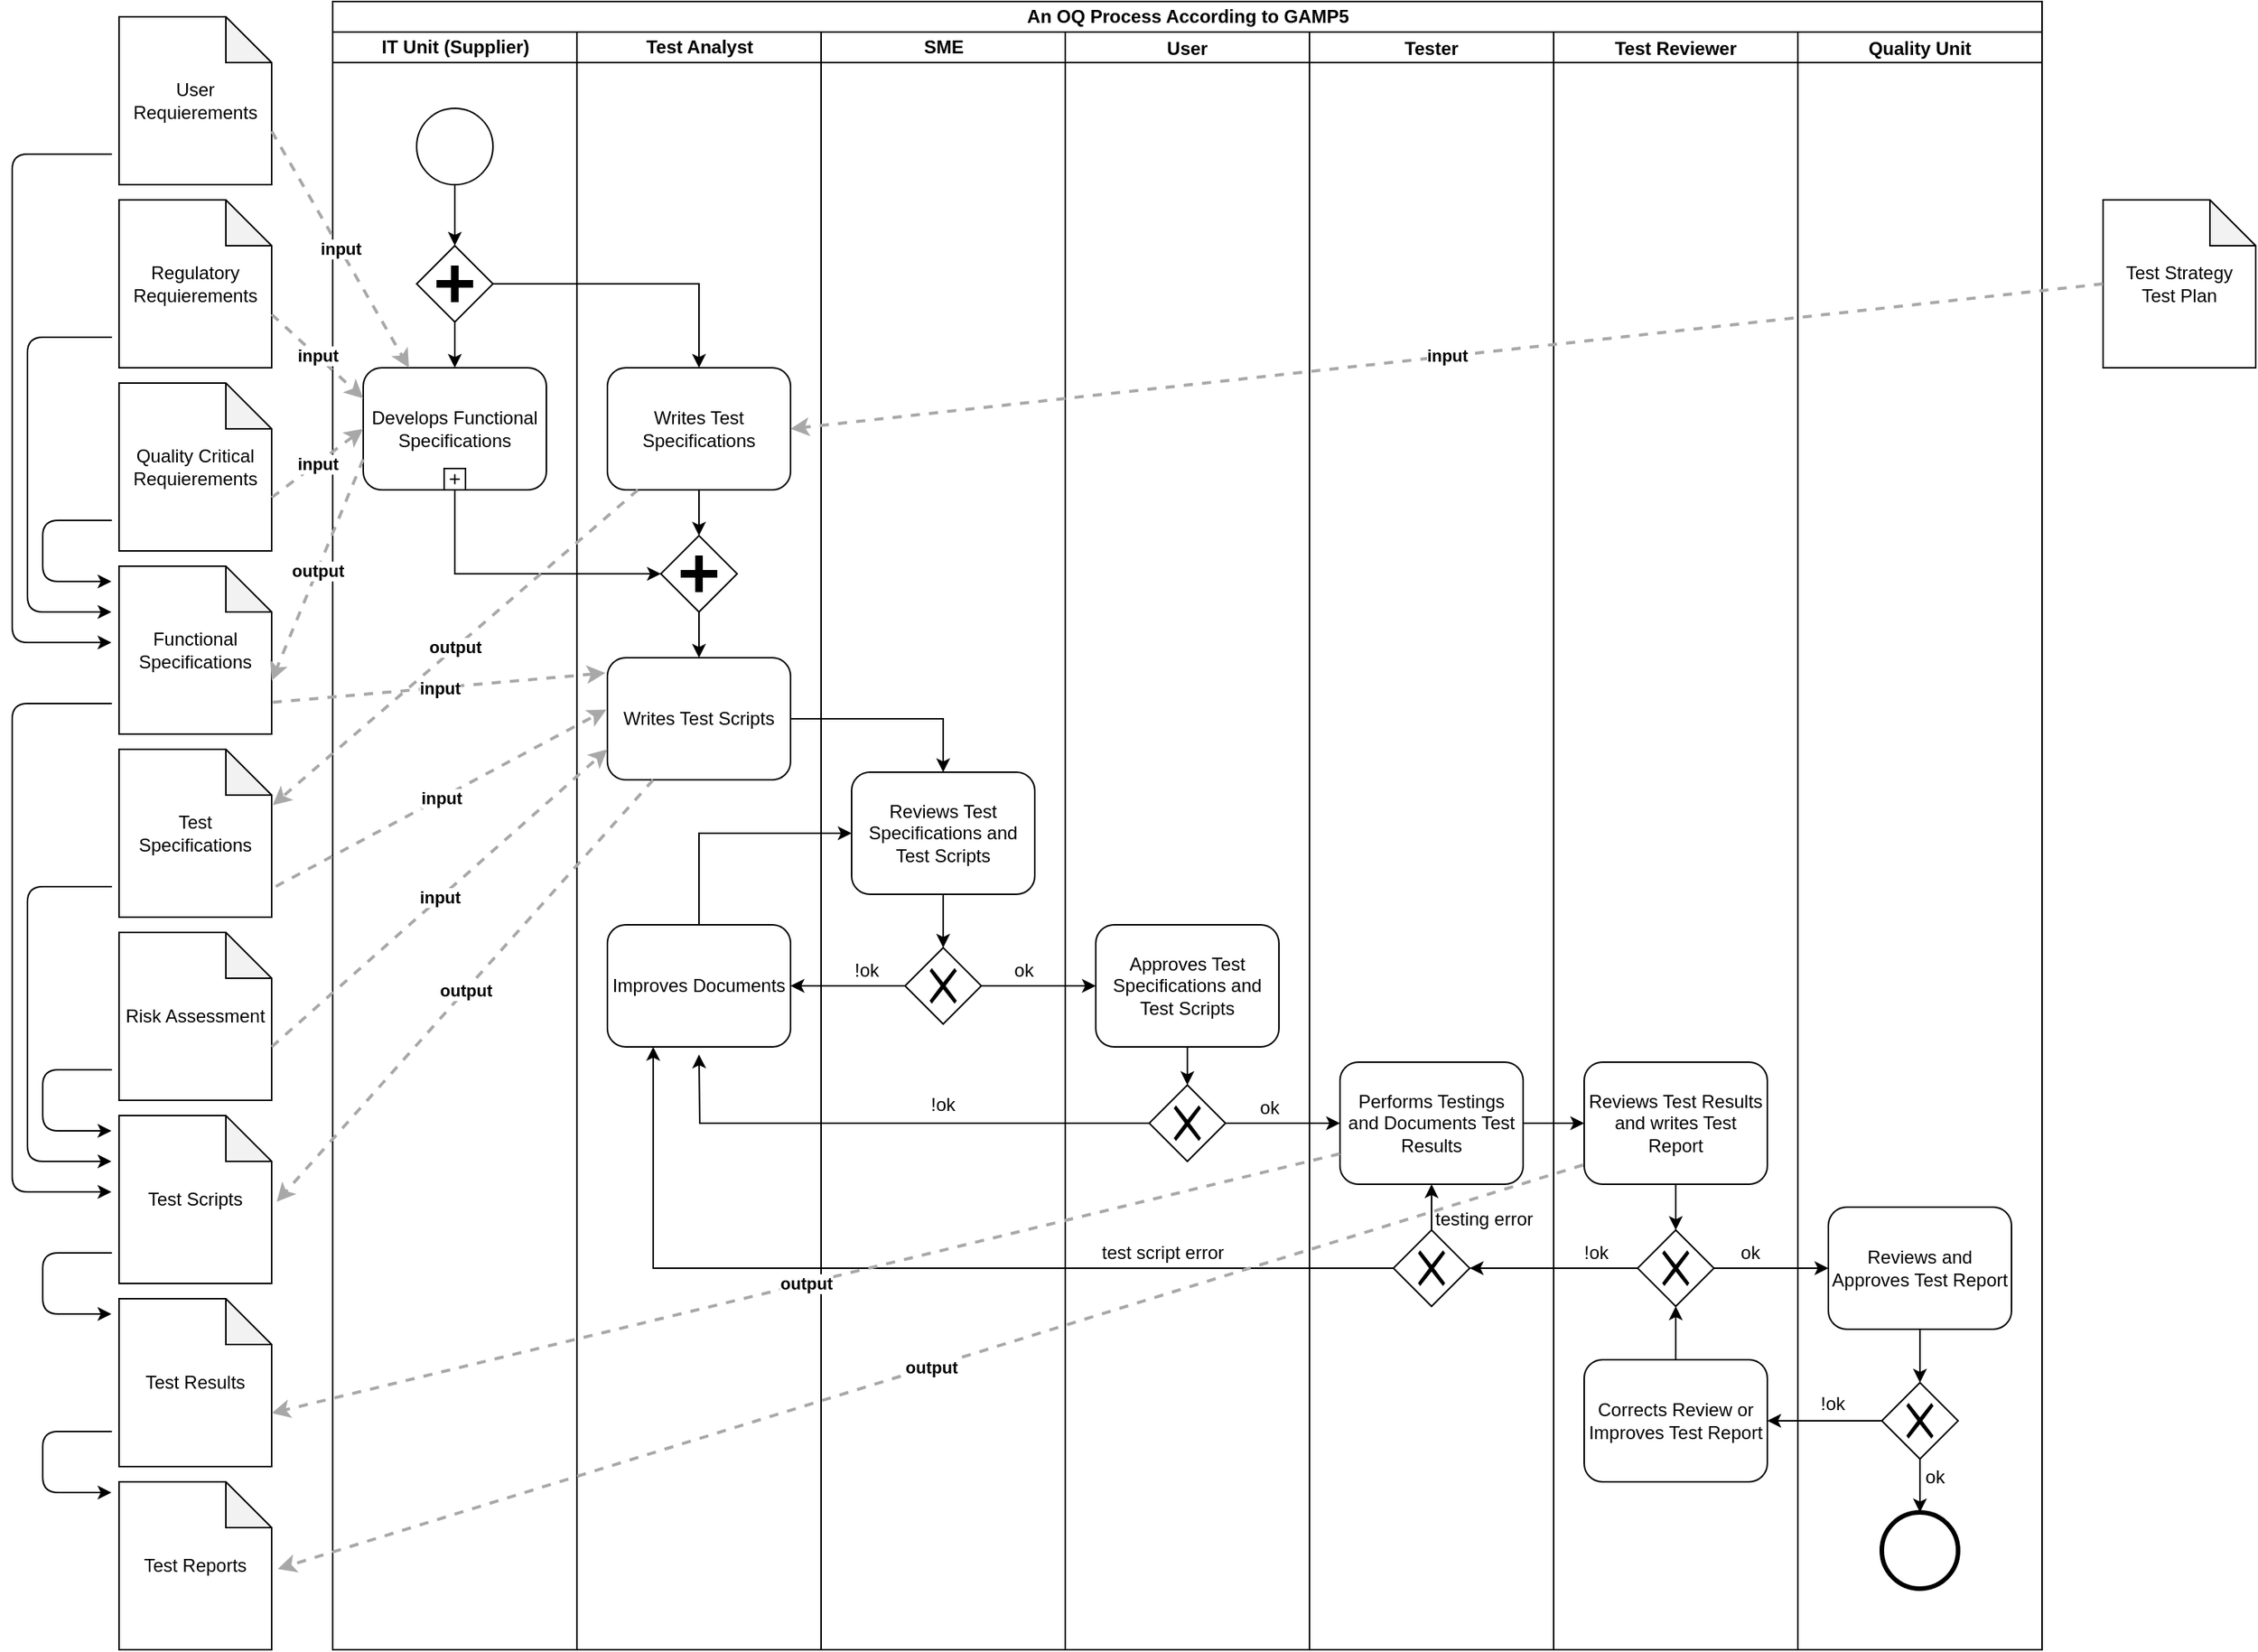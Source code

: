 <mxfile version="13.0.1" type="device"><diagram id="sQub4tKhYSegMkKwUIGm" name="Page-1"><mxGraphModel dx="1771" dy="957" grid="1" gridSize="10" guides="1" tooltips="1" connect="1" arrows="1" fold="1" page="1" pageScale="1" pageWidth="827" pageHeight="1169" math="0" shadow="0"><root><mxCell id="0"/><mxCell id="1" parent="0"/><mxCell id="os1-rkKG8U4TN4HvzMbt-12" value="An OQ Process According to GAMP5" style="swimlane;html=1;childLayout=stackLayout;resizeParent=1;resizeParentMax=0;startSize=20;" parent="1" vertex="1"><mxGeometry x="280" y="40" width="1120" height="1080" as="geometry"/></mxCell><mxCell id="os1-rkKG8U4TN4HvzMbt-13" value="IT Unit (Supplier)" style="swimlane;html=1;startSize=20;" parent="os1-rkKG8U4TN4HvzMbt-12" vertex="1"><mxGeometry y="20" width="160" height="1060" as="geometry"/></mxCell><mxCell id="os1-rkKG8U4TN4HvzMbt-47" style="edgeStyle=orthogonalEdgeStyle;rounded=0;orthogonalLoop=1;jettySize=auto;html=1;exitX=0.5;exitY=1;exitDx=0;exitDy=0;entryX=0.5;entryY=0;entryDx=0;entryDy=0;" parent="os1-rkKG8U4TN4HvzMbt-13" source="os1-rkKG8U4TN4HvzMbt-45" edge="1"><mxGeometry relative="1" as="geometry"><mxPoint x="80" y="220" as="targetPoint"/></mxGeometry></mxCell><mxCell id="os1-rkKG8U4TN4HvzMbt-45" value="" style="shape=mxgraph.bpmn.shape;html=1;verticalLabelPosition=bottom;labelBackgroundColor=#ffffff;verticalAlign=top;align=center;perimeter=rhombusPerimeter;background=gateway;outlineConnect=0;outline=none;symbol=parallelGw;" parent="os1-rkKG8U4TN4HvzMbt-13" vertex="1"><mxGeometry x="55" y="140" width="50" height="50" as="geometry"/></mxCell><mxCell id="os1-rkKG8U4TN4HvzMbt-46" style="edgeStyle=orthogonalEdgeStyle;rounded=0;orthogonalLoop=1;jettySize=auto;html=1;entryX=0.5;entryY=0;entryDx=0;entryDy=0;" parent="os1-rkKG8U4TN4HvzMbt-13" source="os1-rkKG8U4TN4HvzMbt-42" target="os1-rkKG8U4TN4HvzMbt-45" edge="1"><mxGeometry relative="1" as="geometry"/></mxCell><mxCell id="os1-rkKG8U4TN4HvzMbt-42" value="" style="shape=mxgraph.bpmn.shape;html=1;verticalLabelPosition=bottom;labelBackgroundColor=#ffffff;verticalAlign=top;align=center;perimeter=ellipsePerimeter;outlineConnect=0;outline=standard;symbol=general;" parent="os1-rkKG8U4TN4HvzMbt-13" vertex="1"><mxGeometry x="55" y="50" width="50" height="50" as="geometry"/></mxCell><mxCell id="OOtf2sbLGcQamr6n1PJp-8" value="Develops Functional Specifications" style="html=1;whiteSpace=wrap;rounded=1;dropTarget=0;" parent="os1-rkKG8U4TN4HvzMbt-13" vertex="1"><mxGeometry x="20" y="220" width="120" height="80" as="geometry"/></mxCell><mxCell id="OOtf2sbLGcQamr6n1PJp-9" value="" style="html=1;shape=plus;outlineConnect=0;" parent="OOtf2sbLGcQamr6n1PJp-8" vertex="1"><mxGeometry x="0.5" y="1" width="14" height="14" relative="1" as="geometry"><mxPoint x="-7" y="-14" as="offset"/></mxGeometry></mxCell><mxCell id="os1-rkKG8U4TN4HvzMbt-14" value="Test Analyst" style="swimlane;html=1;startSize=20;" parent="os1-rkKG8U4TN4HvzMbt-12" vertex="1"><mxGeometry x="160" y="20" width="160" height="1060" as="geometry"/></mxCell><mxCell id="os1-rkKG8U4TN4HvzMbt-51" style="edgeStyle=orthogonalEdgeStyle;rounded=0;orthogonalLoop=1;jettySize=auto;html=1;exitX=0.5;exitY=1;exitDx=0;exitDy=0;entryX=0.5;entryY=0;entryDx=0;entryDy=0;" parent="os1-rkKG8U4TN4HvzMbt-14" source="os1-rkKG8U4TN4HvzMbt-32" target="os1-rkKG8U4TN4HvzMbt-49" edge="1"><mxGeometry relative="1" as="geometry"/></mxCell><mxCell id="os1-rkKG8U4TN4HvzMbt-41" value="Writes Test Scripts" style="shape=ext;rounded=1;html=1;whiteSpace=wrap;" parent="os1-rkKG8U4TN4HvzMbt-14" vertex="1"><mxGeometry x="20" y="410" width="120" height="80" as="geometry"/></mxCell><mxCell id="os1-rkKG8U4TN4HvzMbt-32" value="Writes Test Specifications" style="shape=ext;rounded=1;html=1;whiteSpace=wrap;" parent="os1-rkKG8U4TN4HvzMbt-14" vertex="1"><mxGeometry x="20" y="220" width="120" height="80" as="geometry"/></mxCell><mxCell id="os1-rkKG8U4TN4HvzMbt-52" style="edgeStyle=orthogonalEdgeStyle;rounded=0;orthogonalLoop=1;jettySize=auto;html=1;entryX=0.5;entryY=0;entryDx=0;entryDy=0;" parent="os1-rkKG8U4TN4HvzMbt-14" source="os1-rkKG8U4TN4HvzMbt-49" target="os1-rkKG8U4TN4HvzMbt-41" edge="1"><mxGeometry relative="1" as="geometry"/></mxCell><mxCell id="os1-rkKG8U4TN4HvzMbt-49" value="" style="shape=mxgraph.bpmn.shape;html=1;verticalLabelPosition=bottom;labelBackgroundColor=#ffffff;verticalAlign=top;align=center;perimeter=rhombusPerimeter;background=gateway;outlineConnect=0;outline=none;symbol=parallelGw;" parent="os1-rkKG8U4TN4HvzMbt-14" vertex="1"><mxGeometry x="55" y="330" width="50" height="50" as="geometry"/></mxCell><mxCell id="os1-rkKG8U4TN4HvzMbt-71" value="Improves Documents" style="shape=ext;rounded=1;html=1;whiteSpace=wrap;" parent="os1-rkKG8U4TN4HvzMbt-14" vertex="1"><mxGeometry x="20" y="585" width="120" height="80" as="geometry"/></mxCell><mxCell id="os1-rkKG8U4TN4HvzMbt-15" value="SME" style="swimlane;html=1;startSize=20;" parent="os1-rkKG8U4TN4HvzMbt-12" vertex="1"><mxGeometry x="320" y="20" width="160" height="1060" as="geometry"/></mxCell><mxCell id="os1-rkKG8U4TN4HvzMbt-69" style="edgeStyle=orthogonalEdgeStyle;rounded=0;orthogonalLoop=1;jettySize=auto;html=1;exitX=0.5;exitY=1;exitDx=0;exitDy=0;entryX=0.5;entryY=0;entryDx=0;entryDy=0;" parent="os1-rkKG8U4TN4HvzMbt-15" source="os1-rkKG8U4TN4HvzMbt-53" target="os1-rkKG8U4TN4HvzMbt-67" edge="1"><mxGeometry relative="1" as="geometry"/></mxCell><mxCell id="os1-rkKG8U4TN4HvzMbt-75" value="!ok" style="text;html=1;strokeColor=none;fillColor=none;align=center;verticalAlign=middle;whiteSpace=wrap;rounded=0;" parent="os1-rkKG8U4TN4HvzMbt-15" vertex="1"><mxGeometry x="10" y="605" width="40" height="20" as="geometry"/></mxCell><mxCell id="os1-rkKG8U4TN4HvzMbt-80" value="!ok" style="text;html=1;strokeColor=none;fillColor=none;align=center;verticalAlign=middle;whiteSpace=wrap;rounded=0;" parent="os1-rkKG8U4TN4HvzMbt-15" vertex="1"><mxGeometry x="60" y="693" width="40" height="20" as="geometry"/></mxCell><mxCell id="os1-rkKG8U4TN4HvzMbt-53" value="Reviews Test Specifications and Test Scripts" style="shape=ext;rounded=1;html=1;whiteSpace=wrap;" parent="os1-rkKG8U4TN4HvzMbt-15" vertex="1"><mxGeometry x="20" y="485" width="120" height="80" as="geometry"/></mxCell><mxCell id="os1-rkKG8U4TN4HvzMbt-67" value="" style="shape=mxgraph.bpmn.shape;html=1;verticalLabelPosition=bottom;labelBackgroundColor=#ffffff;verticalAlign=top;align=center;perimeter=rhombusPerimeter;background=gateway;outlineConnect=0;outline=none;symbol=exclusiveGw;" parent="os1-rkKG8U4TN4HvzMbt-15" vertex="1"><mxGeometry x="55" y="600" width="50" height="50" as="geometry"/></mxCell><mxCell id="os1-rkKG8U4TN4HvzMbt-74" value="ok" style="text;html=1;strokeColor=none;fillColor=none;align=center;verticalAlign=middle;whiteSpace=wrap;rounded=0;" parent="os1-rkKG8U4TN4HvzMbt-15" vertex="1"><mxGeometry x="113" y="605" width="40" height="20" as="geometry"/></mxCell><mxCell id="os1-rkKG8U4TN4HvzMbt-17" value="User" style="swimlane;startSize=20;" parent="os1-rkKG8U4TN4HvzMbt-12" vertex="1"><mxGeometry x="480" y="20" width="160" height="1060" as="geometry"/></mxCell><mxCell id="os1-rkKG8U4TN4HvzMbt-78" style="edgeStyle=orthogonalEdgeStyle;rounded=0;orthogonalLoop=1;jettySize=auto;html=1;exitX=0.5;exitY=1;exitDx=0;exitDy=0;entryX=0.5;entryY=0;entryDx=0;entryDy=0;" parent="os1-rkKG8U4TN4HvzMbt-17" source="os1-rkKG8U4TN4HvzMbt-55" target="os1-rkKG8U4TN4HvzMbt-77" edge="1"><mxGeometry relative="1" as="geometry"/></mxCell><mxCell id="os1-rkKG8U4TN4HvzMbt-55" value="Approves Test Specifications and Test Scripts" style="shape=ext;rounded=1;html=1;whiteSpace=wrap;" parent="os1-rkKG8U4TN4HvzMbt-17" vertex="1"><mxGeometry x="20" y="585" width="120" height="80" as="geometry"/></mxCell><mxCell id="os1-rkKG8U4TN4HvzMbt-77" value="" style="shape=mxgraph.bpmn.shape;html=1;verticalLabelPosition=bottom;labelBackgroundColor=#ffffff;verticalAlign=top;align=center;perimeter=rhombusPerimeter;background=gateway;outlineConnect=0;outline=none;symbol=exclusiveGw;" parent="os1-rkKG8U4TN4HvzMbt-17" vertex="1"><mxGeometry x="55" y="690" width="50" height="50" as="geometry"/></mxCell><mxCell id="os1-rkKG8U4TN4HvzMbt-93" value="test script error" style="text;html=1;strokeColor=none;fillColor=none;align=center;verticalAlign=middle;whiteSpace=wrap;rounded=0;" parent="os1-rkKG8U4TN4HvzMbt-17" vertex="1"><mxGeometry x="14" y="790" width="100" height="20" as="geometry"/></mxCell><mxCell id="os1-rkKG8U4TN4HvzMbt-82" value="ok" style="text;html=1;strokeColor=none;fillColor=none;align=center;verticalAlign=middle;whiteSpace=wrap;rounded=0;" parent="os1-rkKG8U4TN4HvzMbt-17" vertex="1"><mxGeometry x="114" y="695" width="40" height="20" as="geometry"/></mxCell><mxCell id="os1-rkKG8U4TN4HvzMbt-20" value="Tester" style="swimlane;startSize=20;" parent="os1-rkKG8U4TN4HvzMbt-12" vertex="1"><mxGeometry x="640" y="20" width="160" height="1060" as="geometry"/></mxCell><mxCell id="os1-rkKG8U4TN4HvzMbt-90" style="edgeStyle=orthogonalEdgeStyle;rounded=0;orthogonalLoop=1;jettySize=auto;html=1;entryX=0.5;entryY=1;entryDx=0;entryDy=0;" parent="os1-rkKG8U4TN4HvzMbt-20" source="os1-rkKG8U4TN4HvzMbt-85" target="os1-rkKG8U4TN4HvzMbt-57" edge="1"><mxGeometry relative="1" as="geometry"/></mxCell><mxCell id="os1-rkKG8U4TN4HvzMbt-57" value="Performs Testings and Documents Test Results" style="shape=ext;rounded=1;html=1;whiteSpace=wrap;" parent="os1-rkKG8U4TN4HvzMbt-20" vertex="1"><mxGeometry x="20" y="675" width="120" height="80" as="geometry"/></mxCell><mxCell id="os1-rkKG8U4TN4HvzMbt-85" value="" style="shape=mxgraph.bpmn.shape;html=1;verticalLabelPosition=bottom;labelBackgroundColor=#ffffff;verticalAlign=top;align=center;perimeter=rhombusPerimeter;background=gateway;outlineConnect=0;outline=none;symbol=exclusiveGw;" parent="os1-rkKG8U4TN4HvzMbt-20" vertex="1"><mxGeometry x="55" y="785" width="50" height="50" as="geometry"/></mxCell><mxCell id="os1-rkKG8U4TN4HvzMbt-91" value="testing error" style="text;html=1;strokeColor=none;fillColor=none;align=center;verticalAlign=middle;whiteSpace=wrap;rounded=0;" parent="os1-rkKG8U4TN4HvzMbt-20" vertex="1"><mxGeometry x="79" y="768" width="71" height="20" as="geometry"/></mxCell><mxCell id="os1-rkKG8U4TN4HvzMbt-25" value="Test Reviewer" style="swimlane;startSize=20;" parent="os1-rkKG8U4TN4HvzMbt-12" vertex="1"><mxGeometry x="800" y="20" width="160" height="1060" as="geometry"/></mxCell><mxCell id="os1-rkKG8U4TN4HvzMbt-84" style="edgeStyle=orthogonalEdgeStyle;rounded=0;orthogonalLoop=1;jettySize=auto;html=1;entryX=0.5;entryY=0;entryDx=0;entryDy=0;" parent="os1-rkKG8U4TN4HvzMbt-25" source="os1-rkKG8U4TN4HvzMbt-64" target="os1-rkKG8U4TN4HvzMbt-83" edge="1"><mxGeometry relative="1" as="geometry"/></mxCell><mxCell id="os1-rkKG8U4TN4HvzMbt-94" value="!ok" style="text;html=1;strokeColor=none;fillColor=none;align=center;verticalAlign=middle;whiteSpace=wrap;rounded=0;" parent="os1-rkKG8U4TN4HvzMbt-25" vertex="1"><mxGeometry x="8" y="790" width="40" height="20" as="geometry"/></mxCell><mxCell id="os1-rkKG8U4TN4HvzMbt-100" value="Corrects Review or Improves Test Report" style="shape=ext;rounded=1;html=1;whiteSpace=wrap;" parent="os1-rkKG8U4TN4HvzMbt-25" vertex="1"><mxGeometry x="20" y="870" width="120" height="80" as="geometry"/></mxCell><mxCell id="os1-rkKG8U4TN4HvzMbt-64" value="Reviews Test Results and writes Test Report" style="shape=ext;rounded=1;html=1;whiteSpace=wrap;" parent="os1-rkKG8U4TN4HvzMbt-25" vertex="1"><mxGeometry x="20" y="675" width="120" height="80" as="geometry"/></mxCell><mxCell id="os1-rkKG8U4TN4HvzMbt-102" style="edgeStyle=orthogonalEdgeStyle;rounded=0;orthogonalLoop=1;jettySize=auto;html=1;exitX=0.5;exitY=0;exitDx=0;exitDy=0;entryX=0.5;entryY=1;entryDx=0;entryDy=0;" parent="os1-rkKG8U4TN4HvzMbt-25" source="os1-rkKG8U4TN4HvzMbt-100" target="os1-rkKG8U4TN4HvzMbt-83" edge="1"><mxGeometry relative="1" as="geometry"/></mxCell><mxCell id="os1-rkKG8U4TN4HvzMbt-83" value="" style="shape=mxgraph.bpmn.shape;html=1;verticalLabelPosition=bottom;labelBackgroundColor=#ffffff;verticalAlign=top;align=center;perimeter=rhombusPerimeter;background=gateway;outlineConnect=0;outline=none;symbol=exclusiveGw;" parent="os1-rkKG8U4TN4HvzMbt-25" vertex="1"><mxGeometry x="55" y="785" width="50" height="50" as="geometry"/></mxCell><mxCell id="os1-rkKG8U4TN4HvzMbt-88" value="ok" style="text;html=1;strokeColor=none;fillColor=none;align=center;verticalAlign=middle;whiteSpace=wrap;rounded=0;" parent="os1-rkKG8U4TN4HvzMbt-25" vertex="1"><mxGeometry x="109" y="790" width="40" height="20" as="geometry"/></mxCell><mxCell id="os1-rkKG8U4TN4HvzMbt-26" value="Quality Unit" style="swimlane;startSize=20;" parent="os1-rkKG8U4TN4HvzMbt-12" vertex="1"><mxGeometry x="960" y="20" width="160" height="1060" as="geometry"/></mxCell><mxCell id="os1-rkKG8U4TN4HvzMbt-96" style="edgeStyle=orthogonalEdgeStyle;rounded=0;orthogonalLoop=1;jettySize=auto;html=1;exitX=0.5;exitY=1;exitDx=0;exitDy=0;entryX=0.5;entryY=0;entryDx=0;entryDy=0;" parent="os1-rkKG8U4TN4HvzMbt-26" source="os1-rkKG8U4TN4HvzMbt-66" target="os1-rkKG8U4TN4HvzMbt-95" edge="1"><mxGeometry relative="1" as="geometry"/></mxCell><mxCell id="os1-rkKG8U4TN4HvzMbt-97" value="" style="shape=mxgraph.bpmn.shape;html=1;verticalLabelPosition=bottom;labelBackgroundColor=#ffffff;verticalAlign=top;align=center;perimeter=ellipsePerimeter;outlineConnect=0;outline=end;symbol=general;" parent="os1-rkKG8U4TN4HvzMbt-26" vertex="1"><mxGeometry x="55" y="970" width="50" height="50" as="geometry"/></mxCell><mxCell id="os1-rkKG8U4TN4HvzMbt-98" style="edgeStyle=orthogonalEdgeStyle;rounded=0;orthogonalLoop=1;jettySize=auto;html=1;entryX=0.5;entryY=0;entryDx=0;entryDy=0;" parent="os1-rkKG8U4TN4HvzMbt-26" source="os1-rkKG8U4TN4HvzMbt-95" target="os1-rkKG8U4TN4HvzMbt-97" edge="1"><mxGeometry relative="1" as="geometry"/></mxCell><mxCell id="os1-rkKG8U4TN4HvzMbt-95" value="" style="shape=mxgraph.bpmn.shape;html=1;verticalLabelPosition=bottom;labelBackgroundColor=#ffffff;verticalAlign=top;align=center;perimeter=rhombusPerimeter;background=gateway;outlineConnect=0;outline=none;symbol=exclusiveGw;" parent="os1-rkKG8U4TN4HvzMbt-26" vertex="1"><mxGeometry x="55" y="885" width="50" height="50" as="geometry"/></mxCell><mxCell id="os1-rkKG8U4TN4HvzMbt-66" value="Reviews and Approves Test Report" style="shape=ext;rounded=1;html=1;whiteSpace=wrap;" parent="os1-rkKG8U4TN4HvzMbt-26" vertex="1"><mxGeometry x="20" y="770" width="120" height="80" as="geometry"/></mxCell><mxCell id="os1-rkKG8U4TN4HvzMbt-48" style="edgeStyle=orthogonalEdgeStyle;rounded=0;orthogonalLoop=1;jettySize=auto;html=1;entryX=0.5;entryY=0;entryDx=0;entryDy=0;" parent="os1-rkKG8U4TN4HvzMbt-12" source="os1-rkKG8U4TN4HvzMbt-45" target="os1-rkKG8U4TN4HvzMbt-32" edge="1"><mxGeometry relative="1" as="geometry"/></mxCell><mxCell id="os1-rkKG8U4TN4HvzMbt-50" style="edgeStyle=orthogonalEdgeStyle;rounded=0;orthogonalLoop=1;jettySize=auto;html=1;entryX=0;entryY=0.5;entryDx=0;entryDy=0;exitX=0.5;exitY=1;exitDx=0;exitDy=0;" parent="os1-rkKG8U4TN4HvzMbt-12" source="OOtf2sbLGcQamr6n1PJp-9" target="os1-rkKG8U4TN4HvzMbt-49" edge="1"><mxGeometry relative="1" as="geometry"><mxPoint x="80" y="320" as="sourcePoint"/></mxGeometry></mxCell><mxCell id="os1-rkKG8U4TN4HvzMbt-65" style="edgeStyle=orthogonalEdgeStyle;rounded=0;orthogonalLoop=1;jettySize=auto;html=1;entryX=0;entryY=0.5;entryDx=0;entryDy=0;" parent="os1-rkKG8U4TN4HvzMbt-12" source="os1-rkKG8U4TN4HvzMbt-57" target="os1-rkKG8U4TN4HvzMbt-64" edge="1"><mxGeometry relative="1" as="geometry"/></mxCell><mxCell id="os1-rkKG8U4TN4HvzMbt-68" style="edgeStyle=orthogonalEdgeStyle;rounded=0;orthogonalLoop=1;jettySize=auto;html=1;entryX=0.5;entryY=0;entryDx=0;entryDy=0;" parent="os1-rkKG8U4TN4HvzMbt-12" source="os1-rkKG8U4TN4HvzMbt-41" target="os1-rkKG8U4TN4HvzMbt-53" edge="1"><mxGeometry relative="1" as="geometry"/></mxCell><mxCell id="os1-rkKG8U4TN4HvzMbt-70" style="edgeStyle=orthogonalEdgeStyle;rounded=0;orthogonalLoop=1;jettySize=auto;html=1;entryX=0;entryY=0.5;entryDx=0;entryDy=0;" parent="os1-rkKG8U4TN4HvzMbt-12" source="os1-rkKG8U4TN4HvzMbt-67" target="os1-rkKG8U4TN4HvzMbt-55" edge="1"><mxGeometry relative="1" as="geometry"/></mxCell><mxCell id="os1-rkKG8U4TN4HvzMbt-72" style="edgeStyle=orthogonalEdgeStyle;rounded=0;orthogonalLoop=1;jettySize=auto;html=1;entryX=1;entryY=0.5;entryDx=0;entryDy=0;" parent="os1-rkKG8U4TN4HvzMbt-12" source="os1-rkKG8U4TN4HvzMbt-67" target="os1-rkKG8U4TN4HvzMbt-71" edge="1"><mxGeometry relative="1" as="geometry"/></mxCell><mxCell id="os1-rkKG8U4TN4HvzMbt-73" style="edgeStyle=orthogonalEdgeStyle;rounded=0;orthogonalLoop=1;jettySize=auto;html=1;entryX=0;entryY=0.5;entryDx=0;entryDy=0;" parent="os1-rkKG8U4TN4HvzMbt-12" source="os1-rkKG8U4TN4HvzMbt-71" target="os1-rkKG8U4TN4HvzMbt-53" edge="1"><mxGeometry relative="1" as="geometry"><Array as="points"><mxPoint x="240" y="545"/></Array></mxGeometry></mxCell><mxCell id="os1-rkKG8U4TN4HvzMbt-81" style="edgeStyle=orthogonalEdgeStyle;rounded=0;orthogonalLoop=1;jettySize=auto;html=1;entryX=0;entryY=0.5;entryDx=0;entryDy=0;" parent="os1-rkKG8U4TN4HvzMbt-12" source="os1-rkKG8U4TN4HvzMbt-77" target="os1-rkKG8U4TN4HvzMbt-57" edge="1"><mxGeometry relative="1" as="geometry"/></mxCell><mxCell id="os1-rkKG8U4TN4HvzMbt-87" style="edgeStyle=orthogonalEdgeStyle;rounded=0;orthogonalLoop=1;jettySize=auto;html=1;entryX=0;entryY=0.5;entryDx=0;entryDy=0;" parent="os1-rkKG8U4TN4HvzMbt-12" source="os1-rkKG8U4TN4HvzMbt-83" target="os1-rkKG8U4TN4HvzMbt-66" edge="1"><mxGeometry relative="1" as="geometry"/></mxCell><mxCell id="os1-rkKG8U4TN4HvzMbt-89" style="edgeStyle=orthogonalEdgeStyle;rounded=0;orthogonalLoop=1;jettySize=auto;html=1;entryX=1;entryY=0.5;entryDx=0;entryDy=0;" parent="os1-rkKG8U4TN4HvzMbt-12" source="os1-rkKG8U4TN4HvzMbt-83" target="os1-rkKG8U4TN4HvzMbt-85" edge="1"><mxGeometry relative="1" as="geometry"/></mxCell><mxCell id="os1-rkKG8U4TN4HvzMbt-92" style="edgeStyle=orthogonalEdgeStyle;rounded=0;orthogonalLoop=1;jettySize=auto;html=1;entryX=0.25;entryY=1;entryDx=0;entryDy=0;" parent="os1-rkKG8U4TN4HvzMbt-12" source="os1-rkKG8U4TN4HvzMbt-85" target="os1-rkKG8U4TN4HvzMbt-71" edge="1"><mxGeometry relative="1" as="geometry"/></mxCell><mxCell id="os1-rkKG8U4TN4HvzMbt-101" style="edgeStyle=orthogonalEdgeStyle;rounded=0;orthogonalLoop=1;jettySize=auto;html=1;entryX=1;entryY=0.5;entryDx=0;entryDy=0;" parent="os1-rkKG8U4TN4HvzMbt-12" source="os1-rkKG8U4TN4HvzMbt-95" target="os1-rkKG8U4TN4HvzMbt-100" edge="1"><mxGeometry relative="1" as="geometry"/></mxCell><mxCell id="os1-rkKG8U4TN4HvzMbt-34" value="User Requierements" style="shape=note;whiteSpace=wrap;html=1;backgroundOutline=1;darkOpacity=0.05;" parent="1" vertex="1"><mxGeometry x="140" y="50" width="100" height="110" as="geometry"/></mxCell><mxCell id="os1-rkKG8U4TN4HvzMbt-35" value="Regulatory Requierements" style="shape=note;whiteSpace=wrap;html=1;backgroundOutline=1;darkOpacity=0.05;" parent="1" vertex="1"><mxGeometry x="140" y="170" width="100" height="110" as="geometry"/></mxCell><mxCell id="os1-rkKG8U4TN4HvzMbt-36" value="Quality Critical Requierements" style="shape=note;whiteSpace=wrap;html=1;backgroundOutline=1;darkOpacity=0.05;" parent="1" vertex="1"><mxGeometry x="140" y="290" width="100" height="110" as="geometry"/></mxCell><mxCell id="os1-rkKG8U4TN4HvzMbt-37" value="Test Specifications" style="shape=note;whiteSpace=wrap;html=1;backgroundOutline=1;darkOpacity=0.05;" parent="1" vertex="1"><mxGeometry x="140" y="530" width="100" height="110" as="geometry"/></mxCell><mxCell id="os1-rkKG8U4TN4HvzMbt-38" value="Test Scripts" style="shape=note;whiteSpace=wrap;html=1;backgroundOutline=1;darkOpacity=0.05;" parent="1" vertex="1"><mxGeometry x="140" y="770" width="100" height="110" as="geometry"/></mxCell><mxCell id="os1-rkKG8U4TN4HvzMbt-39" value="Test Results" style="shape=note;whiteSpace=wrap;html=1;backgroundOutline=1;darkOpacity=0.05;" parent="1" vertex="1"><mxGeometry x="140" y="890" width="100" height="110" as="geometry"/></mxCell><mxCell id="os1-rkKG8U4TN4HvzMbt-40" value="Test Reports" style="shape=note;whiteSpace=wrap;html=1;backgroundOutline=1;darkOpacity=0.05;" parent="1" vertex="1"><mxGeometry x="140" y="1010" width="100" height="110" as="geometry"/></mxCell><mxCell id="os1-rkKG8U4TN4HvzMbt-79" style="edgeStyle=orthogonalEdgeStyle;rounded=0;orthogonalLoop=1;jettySize=auto;html=1;" parent="1" source="os1-rkKG8U4TN4HvzMbt-77" edge="1"><mxGeometry relative="1" as="geometry"><mxPoint x="520" y="730" as="targetPoint"/></mxGeometry></mxCell><mxCell id="os1-rkKG8U4TN4HvzMbt-103" value="&lt;div style=&quot;text-align: left&quot;&gt;&lt;div style=&quot;text-align: center&quot;&gt;&lt;b&gt;input&lt;/b&gt;&lt;/div&gt;&lt;/div&gt;" style="edgeStyle=none;rounded=0;html=1;entryX=0.25;entryY=0;jettySize=auto;orthogonalLoop=1;strokeColor=#A8A8A8;strokeWidth=2;fontColor=#000000;jumpStyle=none;dashed=1;entryDx=0;entryDy=0;exitX=0;exitY=0;exitDx=100;exitDy=75;exitPerimeter=0;" parent="1" source="os1-rkKG8U4TN4HvzMbt-34" edge="1"><mxGeometry width="200" relative="1" as="geometry"><mxPoint x="150" y="160" as="sourcePoint"/><mxPoint x="330" y="280" as="targetPoint"/></mxGeometry></mxCell><mxCell id="os1-rkKG8U4TN4HvzMbt-105" value="&lt;div style=&quot;text-align: left&quot;&gt;&lt;div style=&quot;text-align: center&quot;&gt;&lt;b&gt;input&lt;/b&gt;&lt;/div&gt;&lt;/div&gt;" style="edgeStyle=none;rounded=0;html=1;entryX=0;entryY=0.5;jettySize=auto;orthogonalLoop=1;strokeColor=#A8A8A8;strokeWidth=2;fontColor=#000000;jumpStyle=none;dashed=1;entryDx=0;entryDy=0;exitX=0;exitY=0;exitDx=100;exitDy=75;exitPerimeter=0;" parent="1" source="os1-rkKG8U4TN4HvzMbt-36" edge="1"><mxGeometry width="200" relative="1" as="geometry"><mxPoint x="150" y="440" as="sourcePoint"/><mxPoint x="300" y="320" as="targetPoint"/></mxGeometry></mxCell><mxCell id="os1-rkKG8U4TN4HvzMbt-108" value="&lt;div style=&quot;text-align: left&quot;&gt;&lt;div style=&quot;text-align: center&quot;&gt;&lt;b&gt;output&lt;/b&gt;&lt;/div&gt;&lt;/div&gt;" style="edgeStyle=none;rounded=0;html=1;entryX=0;entryY=0;jettySize=auto;orthogonalLoop=1;strokeColor=#A8A8A8;strokeWidth=2;fontColor=#000000;jumpStyle=none;dashed=1;exitX=0;exitY=0.75;exitDx=0;exitDy=0;entryDx=100;entryDy=75;entryPerimeter=0;" parent="1" source="os1-rkKG8U4TN4HvzMbt-57" target="os1-rkKG8U4TN4HvzMbt-39" edge="1"><mxGeometry width="200" relative="1" as="geometry"><mxPoint x="550" y="790" as="sourcePoint"/><mxPoint x="750" y="790" as="targetPoint"/></mxGeometry></mxCell><mxCell id="os1-rkKG8U4TN4HvzMbt-109" value="&lt;div style=&quot;text-align: left&quot;&gt;&lt;div style=&quot;text-align: center&quot;&gt;&lt;b&gt;output&lt;/b&gt;&lt;/div&gt;&lt;/div&gt;" style="edgeStyle=none;rounded=0;html=1;entryX=1.04;entryY=0.519;jettySize=auto;orthogonalLoop=1;strokeColor=#A8A8A8;strokeWidth=2;fontColor=#000000;jumpStyle=none;dashed=1;exitX=-0.006;exitY=0.842;exitDx=0;exitDy=0;exitPerimeter=0;entryDx=0;entryDy=0;entryPerimeter=0;" parent="1" source="os1-rkKG8U4TN4HvzMbt-64" target="os1-rkKG8U4TN4HvzMbt-40" edge="1"><mxGeometry width="200" relative="1" as="geometry"><mxPoint x="550" y="790" as="sourcePoint"/><mxPoint x="750" y="790" as="targetPoint"/></mxGeometry></mxCell><mxCell id="os1-rkKG8U4TN4HvzMbt-106" value="&lt;div style=&quot;text-align: left&quot;&gt;&lt;div style=&quot;text-align: center&quot;&gt;&lt;b&gt;output&lt;/b&gt;&lt;/div&gt;&lt;/div&gt;" style="edgeStyle=none;rounded=0;html=1;entryX=1.007;entryY=0.333;jettySize=auto;orthogonalLoop=1;strokeColor=#A8A8A8;strokeWidth=2;fontColor=#000000;jumpStyle=none;dashed=1;entryDx=0;entryDy=0;entryPerimeter=0;exitX=0.167;exitY=1;exitDx=0;exitDy=0;exitPerimeter=0;" parent="1" source="os1-rkKG8U4TN4HvzMbt-32" target="os1-rkKG8U4TN4HvzMbt-37" edge="1"><mxGeometry width="200" relative="1" as="geometry"><mxPoint x="490" y="360" as="sourcePoint"/><mxPoint x="690" y="360" as="targetPoint"/></mxGeometry></mxCell><mxCell id="os1-rkKG8U4TN4HvzMbt-107" value="&lt;div style=&quot;text-align: left&quot;&gt;&lt;div style=&quot;text-align: center&quot;&gt;&lt;b&gt;output&lt;/b&gt;&lt;/div&gt;&lt;/div&gt;" style="edgeStyle=none;rounded=0;html=1;entryX=1.033;entryY=0.514;jettySize=auto;orthogonalLoop=1;strokeColor=#A8A8A8;strokeWidth=2;fontColor=#000000;jumpStyle=none;dashed=1;entryDx=0;entryDy=0;entryPerimeter=0;exitX=0.25;exitY=1;exitDx=0;exitDy=0;" parent="1" source="os1-rkKG8U4TN4HvzMbt-41" target="os1-rkKG8U4TN4HvzMbt-38" edge="1"><mxGeometry width="200" relative="1" as="geometry"><mxPoint x="460" y="509.5" as="sourcePoint"/><mxPoint x="660" y="509.5" as="targetPoint"/></mxGeometry></mxCell><mxCell id="os1-rkKG8U4TN4HvzMbt-112" value="ok" style="text;html=1;strokeColor=none;fillColor=none;align=center;verticalAlign=middle;whiteSpace=wrap;rounded=0;" parent="1" vertex="1"><mxGeometry x="1310" y="997" width="40" height="20" as="geometry"/></mxCell><mxCell id="os1-rkKG8U4TN4HvzMbt-113" value="!ok" style="text;html=1;strokeColor=none;fillColor=none;align=center;verticalAlign=middle;whiteSpace=wrap;rounded=0;" parent="1" vertex="1"><mxGeometry x="1243" y="949" width="40" height="20" as="geometry"/></mxCell><mxCell id="os1-rkKG8U4TN4HvzMbt-104" value="&lt;div style=&quot;text-align: left&quot;&gt;&lt;div style=&quot;text-align: center&quot;&gt;&lt;b&gt;input&lt;/b&gt;&lt;/div&gt;&lt;/div&gt;" style="edgeStyle=none;rounded=0;html=1;jettySize=auto;orthogonalLoop=1;strokeColor=#A8A8A8;strokeWidth=2;fontColor=#000000;jumpStyle=none;dashed=1;exitX=0;exitY=0;exitDx=100;exitDy=75;exitPerimeter=0;entryX=0;entryY=0.25;entryDx=0;entryDy=0;" parent="1" source="os1-rkKG8U4TN4HvzMbt-35" edge="1"><mxGeometry width="200" relative="1" as="geometry"><mxPoint x="150" y="300" as="sourcePoint"/><mxPoint x="300" y="300" as="targetPoint"/></mxGeometry></mxCell><mxCell id="OOtf2sbLGcQamr6n1PJp-1" value="Functional Specifications" style="shape=note;whiteSpace=wrap;html=1;backgroundOutline=1;darkOpacity=0.05;" parent="1" vertex="1"><mxGeometry x="140" y="410" width="100" height="110" as="geometry"/></mxCell><mxCell id="OOtf2sbLGcQamr6n1PJp-2" value="Risk Assessment" style="shape=note;whiteSpace=wrap;html=1;backgroundOutline=1;darkOpacity=0.05;" parent="1" vertex="1"><mxGeometry x="140" y="650" width="100" height="110" as="geometry"/></mxCell><mxCell id="OOtf2sbLGcQamr6n1PJp-3" value="&lt;div style=&quot;text-align: left&quot;&gt;&lt;div style=&quot;text-align: center&quot;&gt;&lt;b&gt;output&lt;/b&gt;&lt;/div&gt;&lt;/div&gt;" style="edgeStyle=none;rounded=0;html=1;entryX=0;entryY=0;jettySize=auto;orthogonalLoop=1;strokeColor=#A8A8A8;strokeWidth=2;fontColor=#000000;jumpStyle=none;dashed=1;entryDx=100;entryDy=75;entryPerimeter=0;exitX=0;exitY=0.75;exitDx=0;exitDy=0;" parent="1" target="OOtf2sbLGcQamr6n1PJp-1" edge="1"><mxGeometry width="200" relative="1" as="geometry"><mxPoint x="300" y="340" as="sourcePoint"/><mxPoint x="160.7" y="611.68" as="targetPoint"/></mxGeometry></mxCell><mxCell id="OOtf2sbLGcQamr6n1PJp-5" value="&lt;div style=&quot;text-align: left&quot;&gt;&lt;div style=&quot;text-align: center&quot;&gt;&lt;b&gt;input&lt;/b&gt;&lt;/div&gt;&lt;/div&gt;" style="edgeStyle=none;rounded=0;html=1;entryX=0;entryY=0.75;jettySize=auto;orthogonalLoop=1;strokeColor=#A8A8A8;strokeWidth=2;fontColor=#000000;jumpStyle=none;dashed=1;entryDx=0;entryDy=0;exitX=0;exitY=0;exitDx=100;exitDy=75;exitPerimeter=0;" parent="1" source="OOtf2sbLGcQamr6n1PJp-2" target="os1-rkKG8U4TN4HvzMbt-41" edge="1"><mxGeometry width="200" relative="1" as="geometry"><mxPoint x="170" y="470" as="sourcePoint"/><mxPoint x="320" y="565" as="targetPoint"/></mxGeometry></mxCell><mxCell id="OOtf2sbLGcQamr6n1PJp-6" value="&lt;div style=&quot;text-align: left&quot;&gt;&lt;div style=&quot;text-align: center&quot;&gt;&lt;b&gt;input&lt;/b&gt;&lt;/div&gt;&lt;/div&gt;" style="edgeStyle=none;rounded=0;html=1;entryX=-0.011;entryY=0.125;jettySize=auto;orthogonalLoop=1;strokeColor=#A8A8A8;strokeWidth=2;fontColor=#000000;jumpStyle=none;dashed=1;entryDx=0;entryDy=0;exitX=1.007;exitY=0.811;exitDx=0;exitDy=0;exitPerimeter=0;entryPerimeter=0;" parent="1" source="OOtf2sbLGcQamr6n1PJp-1" target="os1-rkKG8U4TN4HvzMbt-41" edge="1"><mxGeometry width="200" relative="1" as="geometry"><mxPoint x="160" y="625" as="sourcePoint"/><mxPoint x="470" y="500" as="targetPoint"/></mxGeometry></mxCell><mxCell id="OOtf2sbLGcQamr6n1PJp-7" value="&lt;div style=&quot;text-align: left&quot;&gt;&lt;div style=&quot;text-align: center&quot;&gt;&lt;b&gt;input&lt;/b&gt;&lt;/div&gt;&lt;/div&gt;" style="edgeStyle=none;rounded=0;html=1;entryX=-0.006;entryY=0.425;jettySize=auto;orthogonalLoop=1;strokeColor=#A8A8A8;strokeWidth=2;fontColor=#000000;jumpStyle=none;dashed=1;entryDx=0;entryDy=0;exitX=1.027;exitY=0.817;exitDx=0;exitDy=0;exitPerimeter=0;entryPerimeter=0;" parent="1" source="os1-rkKG8U4TN4HvzMbt-37" target="os1-rkKG8U4TN4HvzMbt-41" edge="1"><mxGeometry width="200" relative="1" as="geometry"><mxPoint x="160.7" y="387.32" as="sourcePoint"/><mxPoint x="468.68" y="490" as="targetPoint"/></mxGeometry></mxCell><mxCell id="UdG-Bunj4GCHyjQKZvQL-1" value="" style="edgeStyle=elbowEdgeStyle;elbow=horizontal;endArrow=classic;html=1;exitX=-0.047;exitY=0.818;exitDx=0;exitDy=0;exitPerimeter=0;" parent="1" source="os1-rkKG8U4TN4HvzMbt-36" edge="1"><mxGeometry width="50" height="50" relative="1" as="geometry"><mxPoint x="119.3" y="330" as="sourcePoint"/><mxPoint x="135" y="420" as="targetPoint"/><Array as="points"><mxPoint x="90" y="420"/><mxPoint x="90" y="410"/></Array></mxGeometry></mxCell><mxCell id="UdG-Bunj4GCHyjQKZvQL-2" value="" style="edgeStyle=elbowEdgeStyle;elbow=horizontal;endArrow=classic;html=1;exitX=-0.047;exitY=0.818;exitDx=0;exitDy=0;exitPerimeter=0;" parent="1" edge="1"><mxGeometry width="50" height="50" relative="1" as="geometry"><mxPoint x="135.3" y="260" as="sourcePoint"/><mxPoint x="135" y="440" as="targetPoint"/><Array as="points"><mxPoint x="80" y="360"/></Array></mxGeometry></mxCell><mxCell id="UdG-Bunj4GCHyjQKZvQL-3" value="" style="edgeStyle=elbowEdgeStyle;elbow=horizontal;endArrow=classic;html=1;exitX=-0.047;exitY=0.818;exitDx=0;exitDy=0;exitPerimeter=0;" parent="1" edge="1"><mxGeometry width="50" height="50" relative="1" as="geometry"><mxPoint x="135.3" y="140" as="sourcePoint"/><mxPoint x="135" y="460" as="targetPoint"/><Array as="points"><mxPoint x="70" y="320"/></Array></mxGeometry></mxCell><mxCell id="UdG-Bunj4GCHyjQKZvQL-5" value="" style="edgeStyle=elbowEdgeStyle;elbow=horizontal;endArrow=classic;html=1;exitX=-0.047;exitY=0.818;exitDx=0;exitDy=0;exitPerimeter=0;" parent="1" edge="1"><mxGeometry width="50" height="50" relative="1" as="geometry"><mxPoint x="135.3" y="500" as="sourcePoint"/><mxPoint x="135" y="820" as="targetPoint"/><Array as="points"><mxPoint x="70" y="680"/></Array></mxGeometry></mxCell><mxCell id="UdG-Bunj4GCHyjQKZvQL-6" value="" style="edgeStyle=elbowEdgeStyle;elbow=horizontal;endArrow=classic;html=1;exitX=-0.047;exitY=0.818;exitDx=0;exitDy=0;exitPerimeter=0;" parent="1" edge="1"><mxGeometry width="50" height="50" relative="1" as="geometry"><mxPoint x="135.3" y="740" as="sourcePoint"/><mxPoint x="135" y="780.02" as="targetPoint"/><Array as="points"><mxPoint x="90" y="780.02"/><mxPoint x="90" y="770.02"/></Array></mxGeometry></mxCell><mxCell id="UdG-Bunj4GCHyjQKZvQL-7" value="" style="edgeStyle=elbowEdgeStyle;elbow=horizontal;endArrow=classic;html=1;exitX=-0.047;exitY=0.818;exitDx=0;exitDy=0;exitPerimeter=0;" parent="1" edge="1"><mxGeometry width="50" height="50" relative="1" as="geometry"><mxPoint x="135.3" y="620" as="sourcePoint"/><mxPoint x="135" y="800" as="targetPoint"/><Array as="points"><mxPoint x="80" y="720"/></Array></mxGeometry></mxCell><mxCell id="UdG-Bunj4GCHyjQKZvQL-8" value="" style="edgeStyle=elbowEdgeStyle;elbow=horizontal;endArrow=classic;html=1;exitX=-0.047;exitY=0.818;exitDx=0;exitDy=0;exitPerimeter=0;" parent="1" edge="1"><mxGeometry width="50" height="50" relative="1" as="geometry"><mxPoint x="135.3" y="860" as="sourcePoint"/><mxPoint x="135" y="900.02" as="targetPoint"/><Array as="points"><mxPoint x="90" y="900.02"/><mxPoint x="90" y="890.02"/></Array></mxGeometry></mxCell><mxCell id="UdG-Bunj4GCHyjQKZvQL-10" value="" style="edgeStyle=elbowEdgeStyle;elbow=horizontal;endArrow=classic;html=1;exitX=-0.047;exitY=0.818;exitDx=0;exitDy=0;exitPerimeter=0;" parent="1" edge="1"><mxGeometry width="50" height="50" relative="1" as="geometry"><mxPoint x="135.3" y="976.98" as="sourcePoint"/><mxPoint x="135" y="1017" as="targetPoint"/><Array as="points"><mxPoint x="90" y="1017"/><mxPoint x="90" y="1007"/></Array></mxGeometry></mxCell><mxCell id="qHe8kJfK0DBO39sebHLI-1" value="Test Strategy&lt;br&gt;Test Plan" style="shape=note;whiteSpace=wrap;html=1;backgroundOutline=1;darkOpacity=0.05;" vertex="1" parent="1"><mxGeometry x="1440" y="170" width="100" height="110" as="geometry"/></mxCell><mxCell id="qHe8kJfK0DBO39sebHLI-2" value="&lt;div style=&quot;text-align: left&quot;&gt;&lt;div style=&quot;text-align: center&quot;&gt;&lt;b&gt;input&lt;/b&gt;&lt;/div&gt;&lt;/div&gt;" style="edgeStyle=none;rounded=0;html=1;entryX=1;entryY=0.5;jettySize=auto;orthogonalLoop=1;strokeColor=#A8A8A8;strokeWidth=2;fontColor=#000000;jumpStyle=none;dashed=1;entryDx=0;entryDy=0;exitX=0;exitY=0.5;exitDx=0;exitDy=0;exitPerimeter=0;" edge="1" parent="1" source="qHe8kJfK0DBO39sebHLI-1" target="os1-rkKG8U4TN4HvzMbt-32"><mxGeometry width="200" relative="1" as="geometry"><mxPoint x="252.7" y="629.87" as="sourcePoint"/><mxPoint x="469.28" y="514" as="targetPoint"/></mxGeometry></mxCell></root></mxGraphModel></diagram></mxfile>